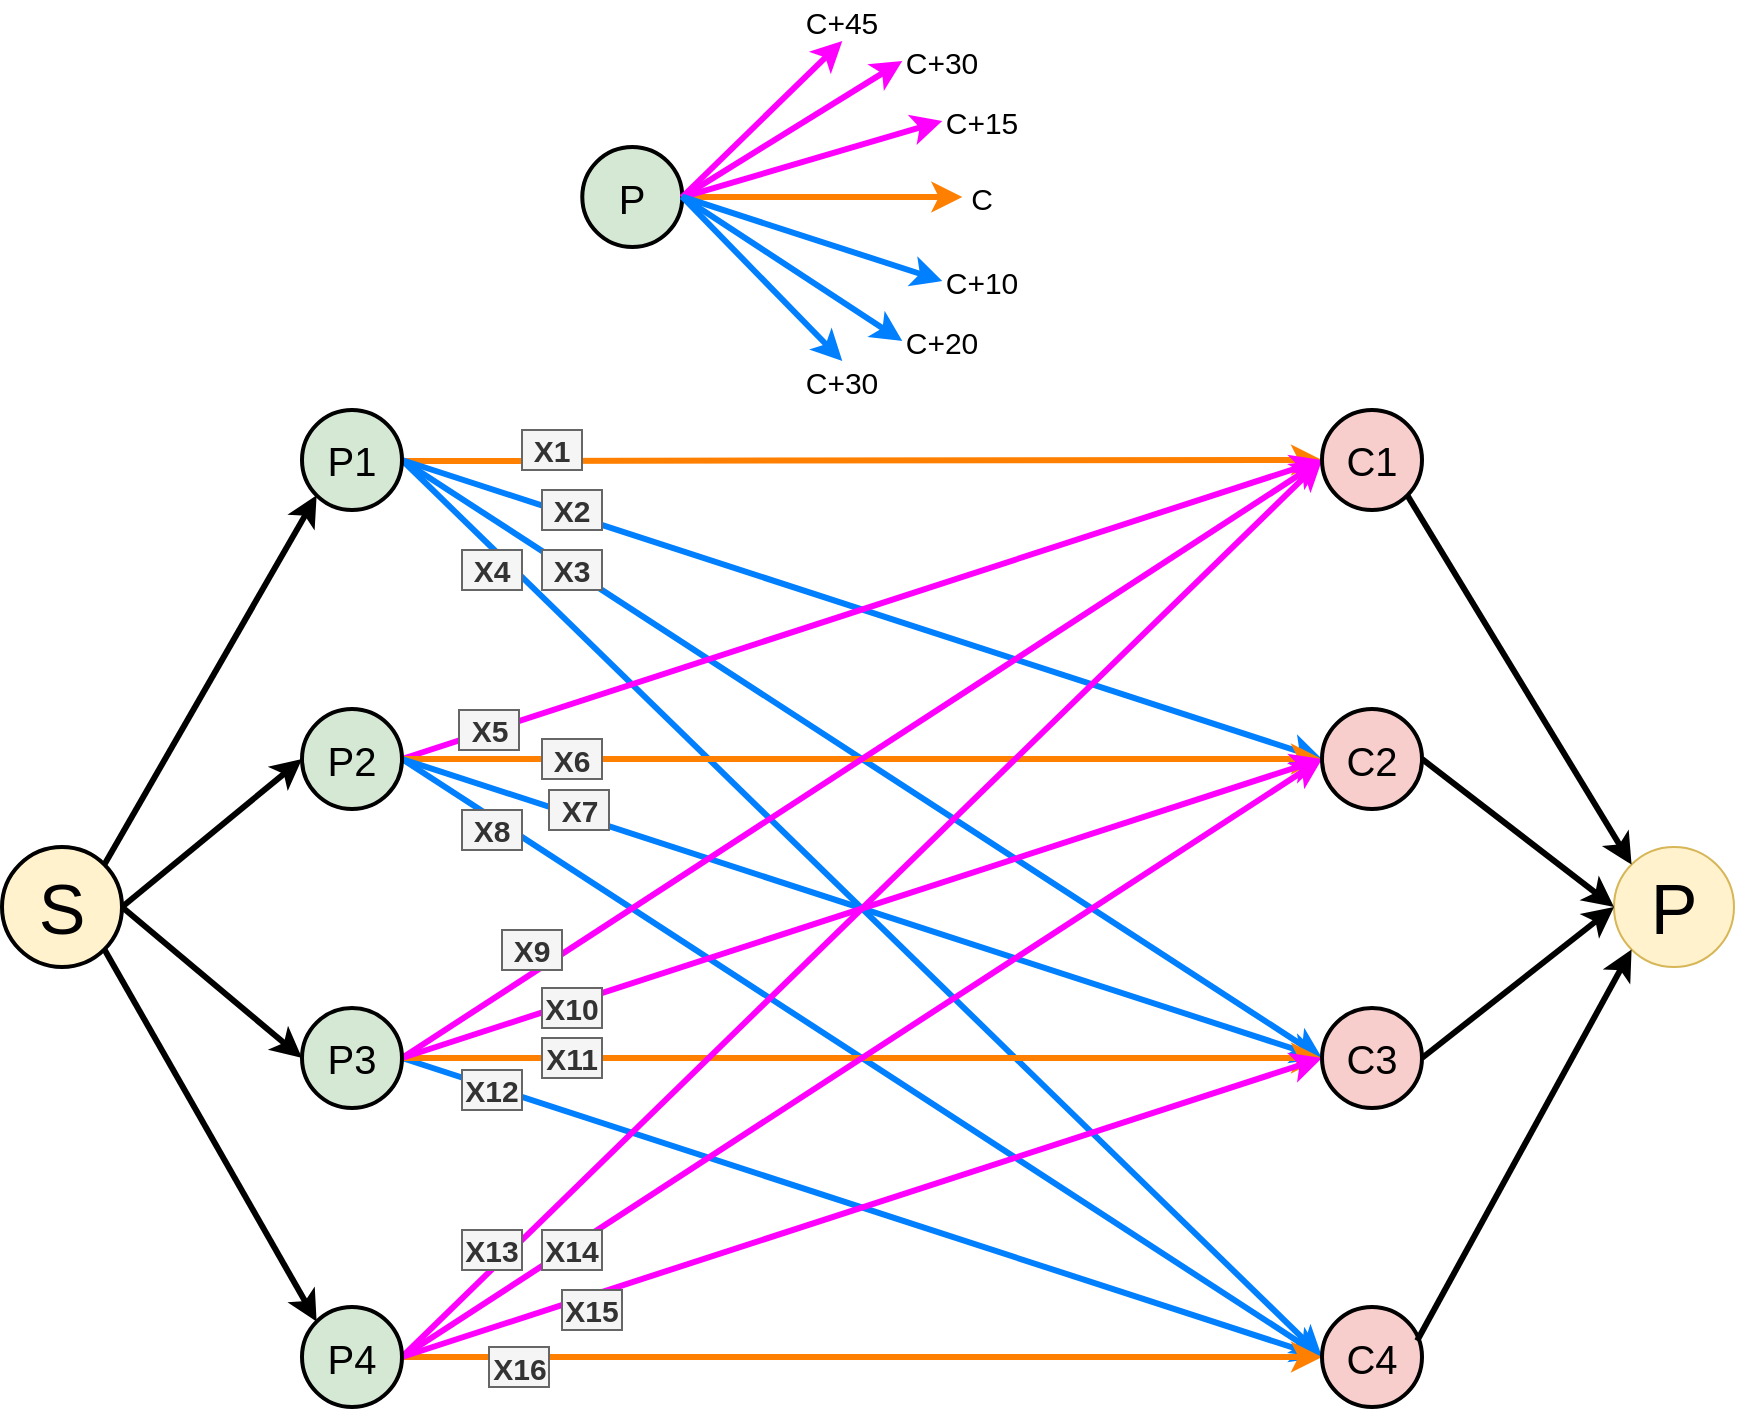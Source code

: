 <mxfile version="10.6.7" type="github"><diagram id="54q8AHIWvU5dr6zCeaiS" name="Page-1"><mxGraphModel dx="1703" dy="1280" grid="1" gridSize="10" guides="1" tooltips="1" connect="1" arrows="1" fold="1" page="1" pageScale="1" pageWidth="827" pageHeight="1169" math="0" shadow="0"><root><mxCell id="0"/><mxCell id="1" parent="0"/><mxCell id="DfcU4KYRPvkW2Zr47mW8-20" style="edgeStyle=none;rounded=0;orthogonalLoop=1;jettySize=auto;html=1;entryX=0;entryY=0.5;entryDx=0;entryDy=0;fillColor=#d5e8d4;strokeColor=#FF8000;strokeWidth=3;" parent="1" target="DfcU4KYRPvkW2Zr47mW8-6" edge="1"><mxGeometry relative="1" as="geometry"><mxPoint x="90" y="255.5" as="sourcePoint"/></mxGeometry></mxCell><mxCell id="DfcU4KYRPvkW2Zr47mW8-21" style="edgeStyle=none;rounded=0;orthogonalLoop=1;jettySize=auto;html=1;exitX=1;exitY=0.5;exitDx=0;exitDy=0;entryX=0;entryY=0.5;entryDx=0;entryDy=0;fillColor=#dae8fc;strokeColor=#007FFF;strokeWidth=3;" parent="1" source="DfcU4KYRPvkW2Zr47mW8-1" target="DfcU4KYRPvkW2Zr47mW8-7" edge="1"><mxGeometry relative="1" as="geometry"/></mxCell><mxCell id="DfcU4KYRPvkW2Zr47mW8-22" style="edgeStyle=none;rounded=0;orthogonalLoop=1;jettySize=auto;html=1;exitX=1;exitY=0.5;exitDx=0;exitDy=0;entryX=0;entryY=0.5;entryDx=0;entryDy=0;fillColor=#dae8fc;strokeColor=#007FFF;strokeWidth=3;" parent="1" source="DfcU4KYRPvkW2Zr47mW8-1" target="DfcU4KYRPvkW2Zr47mW8-8" edge="1"><mxGeometry relative="1" as="geometry"/></mxCell><mxCell id="DfcU4KYRPvkW2Zr47mW8-23" style="edgeStyle=none;rounded=0;orthogonalLoop=1;jettySize=auto;html=1;exitX=1;exitY=0.5;exitDx=0;exitDy=0;entryX=0;entryY=0.5;entryDx=0;entryDy=0;strokeWidth=3;fillColor=#dae8fc;strokeColor=#007FFF;" parent="1" source="DfcU4KYRPvkW2Zr47mW8-1" target="DfcU4KYRPvkW2Zr47mW8-9" edge="1"><mxGeometry relative="1" as="geometry"/></mxCell><mxCell id="DfcU4KYRPvkW2Zr47mW8-1" value="&lt;font style=&quot;font-size: 20px&quot;&gt;P1&lt;/font&gt;" style="ellipse;whiteSpace=wrap;html=1;aspect=fixed;fillColor=#d5e8d4;strokeColor=#000000;strokeWidth=2;" parent="1" vertex="1"><mxGeometry x="40" y="230" width="50" height="50" as="geometry"/></mxCell><mxCell id="DfcU4KYRPvkW2Zr47mW8-24" style="edgeStyle=none;rounded=0;orthogonalLoop=1;jettySize=auto;html=1;entryX=0;entryY=0.5;entryDx=0;entryDy=0;fillColor=#fff2cc;strokeColor=#FF00FF;strokeWidth=3;exitX=1;exitY=0.5;exitDx=0;exitDy=0;" parent="1" source="DfcU4KYRPvkW2Zr47mW8-2" target="DfcU4KYRPvkW2Zr47mW8-6" edge="1"><mxGeometry relative="1" as="geometry"><mxPoint x="80" y="403.5" as="sourcePoint"/></mxGeometry></mxCell><mxCell id="DfcU4KYRPvkW2Zr47mW8-25" style="edgeStyle=none;rounded=0;orthogonalLoop=1;jettySize=auto;html=1;exitX=1;exitY=0.5;exitDx=0;exitDy=0;entryX=0;entryY=0.5;entryDx=0;entryDy=0;fillColor=#d5e8d4;strokeColor=#FF8000;strokeWidth=3;" parent="1" source="DfcU4KYRPvkW2Zr47mW8-2" target="DfcU4KYRPvkW2Zr47mW8-7" edge="1"><mxGeometry relative="1" as="geometry"/></mxCell><mxCell id="DfcU4KYRPvkW2Zr47mW8-26" style="edgeStyle=none;rounded=0;orthogonalLoop=1;jettySize=auto;html=1;exitX=1;exitY=0.5;exitDx=0;exitDy=0;entryX=0;entryY=0.5;entryDx=0;entryDy=0;strokeWidth=3;fillColor=#dae8fc;strokeColor=#007FFF;" parent="1" source="DfcU4KYRPvkW2Zr47mW8-2" target="DfcU4KYRPvkW2Zr47mW8-8" edge="1"><mxGeometry relative="1" as="geometry"/></mxCell><mxCell id="DfcU4KYRPvkW2Zr47mW8-27" style="edgeStyle=none;rounded=0;orthogonalLoop=1;jettySize=auto;html=1;exitX=1;exitY=0.5;exitDx=0;exitDy=0;entryX=0;entryY=0.5;entryDx=0;entryDy=0;strokeWidth=3;fillColor=#dae8fc;strokeColor=#007FFF;" parent="1" source="DfcU4KYRPvkW2Zr47mW8-2" target="DfcU4KYRPvkW2Zr47mW8-9" edge="1"><mxGeometry relative="1" as="geometry"/></mxCell><mxCell id="DfcU4KYRPvkW2Zr47mW8-2" value="&lt;font style=&quot;font-size: 20px&quot;&gt;P2&lt;/font&gt;" style="ellipse;whiteSpace=wrap;html=1;aspect=fixed;fillColor=#d5e8d4;strokeColor=#000000;strokeWidth=2;" parent="1" vertex="1"><mxGeometry x="40" y="379.5" width="50" height="50" as="geometry"/></mxCell><mxCell id="DfcU4KYRPvkW2Zr47mW8-28" style="edgeStyle=none;rounded=0;orthogonalLoop=1;jettySize=auto;html=1;exitX=1;exitY=0.5;exitDx=0;exitDy=0;entryX=0;entryY=0.5;entryDx=0;entryDy=0;strokeColor=#FF00FF;strokeWidth=3;" parent="1" source="DfcU4KYRPvkW2Zr47mW8-3" target="DfcU4KYRPvkW2Zr47mW8-6" edge="1"><mxGeometry relative="1" as="geometry"/></mxCell><mxCell id="DfcU4KYRPvkW2Zr47mW8-30" style="edgeStyle=none;rounded=0;orthogonalLoop=1;jettySize=auto;html=1;exitX=1;exitY=0.5;exitDx=0;exitDy=0;entryX=0;entryY=0.5;entryDx=0;entryDy=0;strokeColor=#007FFF;strokeWidth=3;" parent="1" source="DfcU4KYRPvkW2Zr47mW8-3" target="DfcU4KYRPvkW2Zr47mW8-9" edge="1"><mxGeometry relative="1" as="geometry"/></mxCell><mxCell id="DfcU4KYRPvkW2Zr47mW8-31" style="edgeStyle=none;rounded=0;orthogonalLoop=1;jettySize=auto;html=1;exitX=1;exitY=0.5;exitDx=0;exitDy=0;entryX=0;entryY=0.5;entryDx=0;entryDy=0;strokeWidth=3;fillColor=#d5e8d4;strokeColor=#FF8000;" parent="1" source="DfcU4KYRPvkW2Zr47mW8-3" target="DfcU4KYRPvkW2Zr47mW8-8" edge="1"><mxGeometry relative="1" as="geometry"/></mxCell><mxCell id="DfcU4KYRPvkW2Zr47mW8-32" style="edgeStyle=none;rounded=0;orthogonalLoop=1;jettySize=auto;html=1;exitX=1;exitY=0.5;exitDx=0;exitDy=0;entryX=0;entryY=0.5;entryDx=0;entryDy=0;strokeColor=#FF00FF;strokeWidth=3;" parent="1" source="DfcU4KYRPvkW2Zr47mW8-3" target="DfcU4KYRPvkW2Zr47mW8-7" edge="1"><mxGeometry relative="1" as="geometry"/></mxCell><mxCell id="DfcU4KYRPvkW2Zr47mW8-3" value="&lt;font style=&quot;font-size: 20px&quot;&gt;P3&lt;/font&gt;" style="ellipse;whiteSpace=wrap;html=1;aspect=fixed;fillColor=#d5e8d4;strokeColor=#000000;strokeWidth=2;" parent="1" vertex="1"><mxGeometry x="40" y="529" width="50" height="50" as="geometry"/></mxCell><mxCell id="DfcU4KYRPvkW2Zr47mW8-29" style="edgeStyle=none;rounded=0;orthogonalLoop=1;jettySize=auto;html=1;exitX=1;exitY=0.5;exitDx=0;exitDy=0;entryX=0;entryY=0.5;entryDx=0;entryDy=0;strokeWidth=3;strokeColor=#FF00FF;" parent="1" source="DfcU4KYRPvkW2Zr47mW8-4" target="DfcU4KYRPvkW2Zr47mW8-6" edge="1"><mxGeometry relative="1" as="geometry"/></mxCell><mxCell id="DfcU4KYRPvkW2Zr47mW8-33" style="edgeStyle=none;rounded=0;orthogonalLoop=1;jettySize=auto;html=1;exitX=1;exitY=0.5;exitDx=0;exitDy=0;entryX=0;entryY=0.5;entryDx=0;entryDy=0;fillColor=#d5e8d4;strokeColor=#FF8000;strokeWidth=3;" parent="1" source="DfcU4KYRPvkW2Zr47mW8-4" target="DfcU4KYRPvkW2Zr47mW8-9" edge="1"><mxGeometry relative="1" as="geometry"/></mxCell><mxCell id="DfcU4KYRPvkW2Zr47mW8-34" style="edgeStyle=none;rounded=0;orthogonalLoop=1;jettySize=auto;html=1;exitX=1;exitY=0.5;exitDx=0;exitDy=0;entryX=0;entryY=0.5;entryDx=0;entryDy=0;strokeColor=#FF00FF;strokeWidth=3;" parent="1" source="DfcU4KYRPvkW2Zr47mW8-4" target="DfcU4KYRPvkW2Zr47mW8-8" edge="1"><mxGeometry relative="1" as="geometry"/></mxCell><mxCell id="DfcU4KYRPvkW2Zr47mW8-37" style="edgeStyle=none;rounded=0;orthogonalLoop=1;jettySize=auto;html=1;exitX=1;exitY=0.5;exitDx=0;exitDy=0;entryX=0;entryY=0.5;entryDx=0;entryDy=0;strokeColor=#FF00FF;strokeWidth=3;fontSize=15;" parent="1" source="DfcU4KYRPvkW2Zr47mW8-4" target="DfcU4KYRPvkW2Zr47mW8-7" edge="1"><mxGeometry relative="1" as="geometry"/></mxCell><mxCell id="DfcU4KYRPvkW2Zr47mW8-4" value="&lt;font style=&quot;font-size: 20px&quot;&gt;P4&lt;/font&gt;" style="ellipse;whiteSpace=wrap;html=1;aspect=fixed;fillColor=#d5e8d4;strokeColor=#000000;strokeWidth=2;" parent="1" vertex="1"><mxGeometry x="40" y="678.5" width="50" height="50" as="geometry"/></mxCell><mxCell id="DfcU4KYRPvkW2Zr47mW8-5" value="&lt;font style=&quot;font-size: 35px&quot;&gt;S&lt;/font&gt;" style="ellipse;whiteSpace=wrap;html=1;aspect=fixed;fillColor=#fff2cc;strokeColor=#000000;strokeWidth=2;" parent="1" vertex="1"><mxGeometry x="-110" y="448.5" width="60" height="60" as="geometry"/></mxCell><mxCell id="DfcU4KYRPvkW2Zr47mW8-6" value="&lt;font style=&quot;font-size: 20px&quot;&gt;C1&lt;/font&gt;" style="ellipse;whiteSpace=wrap;html=1;aspect=fixed;fillColor=#f8cecc;strokeColor=#000000;strokeWidth=2;" parent="1" vertex="1"><mxGeometry x="550" y="230" width="50" height="50" as="geometry"/></mxCell><mxCell id="DfcU4KYRPvkW2Zr47mW8-7" value="&lt;font style=&quot;font-size: 20px&quot;&gt;C2&lt;/font&gt;" style="ellipse;whiteSpace=wrap;html=1;aspect=fixed;fillColor=#f8cecc;strokeColor=#000000;strokeWidth=2;" parent="1" vertex="1"><mxGeometry x="550" y="379.5" width="50" height="50" as="geometry"/></mxCell><mxCell id="DfcU4KYRPvkW2Zr47mW8-8" value="&lt;font style=&quot;font-size: 20px&quot;&gt;C3&lt;/font&gt;" style="ellipse;whiteSpace=wrap;html=1;aspect=fixed;fillColor=#f8cecc;strokeColor=#000000;strokeWidth=2;" parent="1" vertex="1"><mxGeometry x="550" y="529" width="50" height="50" as="geometry"/></mxCell><mxCell id="DfcU4KYRPvkW2Zr47mW8-9" value="&lt;font style=&quot;font-size: 20px&quot;&gt;C4&lt;/font&gt;" style="ellipse;whiteSpace=wrap;html=1;aspect=fixed;fillColor=#f8cecc;strokeColor=#000000;strokeWidth=2;" parent="1" vertex="1"><mxGeometry x="550" y="678.5" width="50" height="50" as="geometry"/></mxCell><mxCell id="DfcU4KYRPvkW2Zr47mW8-10" value="&lt;font style=&quot;font-size: 35px&quot;&gt;P&lt;/font&gt;" style="ellipse;whiteSpace=wrap;html=1;aspect=fixed;fillColor=#fff2cc;strokeColor=#d6b656;" parent="1" vertex="1"><mxGeometry x="696" y="448.5" width="60" height="60" as="geometry"/></mxCell><mxCell id="DfcU4KYRPvkW2Zr47mW8-12" value="" style="endArrow=classic;html=1;entryX=0;entryY=1;entryDx=0;entryDy=0;exitX=1;exitY=0;exitDx=0;exitDy=0;strokeWidth=3;" parent="1" source="DfcU4KYRPvkW2Zr47mW8-5" target="DfcU4KYRPvkW2Zr47mW8-1" edge="1"><mxGeometry width="50" height="50" relative="1" as="geometry"><mxPoint x="-110" y="868.5" as="sourcePoint"/><mxPoint x="-60" y="818.5" as="targetPoint"/></mxGeometry></mxCell><mxCell id="DfcU4KYRPvkW2Zr47mW8-13" value="" style="endArrow=classic;html=1;entryX=0;entryY=0.5;entryDx=0;entryDy=0;exitX=1;exitY=0.5;exitDx=0;exitDy=0;strokeWidth=3;" parent="1" source="DfcU4KYRPvkW2Zr47mW8-5" target="DfcU4KYRPvkW2Zr47mW8-2" edge="1"><mxGeometry width="50" height="50" relative="1" as="geometry"><mxPoint x="-71.143" y="662.786" as="sourcePoint"/><mxPoint x="34.571" y="478.5" as="targetPoint"/></mxGeometry></mxCell><mxCell id="DfcU4KYRPvkW2Zr47mW8-14" value="" style="endArrow=classic;html=1;entryX=0;entryY=0.5;entryDx=0;entryDy=0;strokeWidth=3;" parent="1" target="DfcU4KYRPvkW2Zr47mW8-3" edge="1"><mxGeometry width="50" height="50" relative="1" as="geometry"><mxPoint x="-50" y="478.5" as="sourcePoint"/><mxPoint x="50.429" y="413.929" as="targetPoint"/></mxGeometry></mxCell><mxCell id="DfcU4KYRPvkW2Zr47mW8-15" value="" style="endArrow=classic;html=1;entryX=0;entryY=0;entryDx=0;entryDy=0;exitX=1;exitY=1;exitDx=0;exitDy=0;strokeWidth=3;" parent="1" source="DfcU4KYRPvkW2Zr47mW8-5" target="DfcU4KYRPvkW2Zr47mW8-4" edge="1"><mxGeometry width="50" height="50" relative="1" as="geometry"><mxPoint x="-48.143" y="466.786" as="sourcePoint"/><mxPoint x="57.571" y="282.5" as="targetPoint"/></mxGeometry></mxCell><mxCell id="DfcU4KYRPvkW2Zr47mW8-16" value="" style="endArrow=classic;html=1;exitX=1;exitY=1;exitDx=0;exitDy=0;strokeWidth=3;entryX=0;entryY=0;entryDx=0;entryDy=0;" parent="1" source="DfcU4KYRPvkW2Zr47mW8-6" target="DfcU4KYRPvkW2Zr47mW8-10" edge="1"><mxGeometry width="50" height="50" relative="1" as="geometry"><mxPoint x="-48.143" y="509.643" as="sourcePoint"/><mxPoint x="710" y="448.5" as="targetPoint"/><Array as="points"/></mxGeometry></mxCell><mxCell id="DfcU4KYRPvkW2Zr47mW8-17" value="" style="endArrow=classic;html=1;exitX=0.951;exitY=0.337;exitDx=0;exitDy=0;entryX=0;entryY=1;entryDx=0;entryDy=0;exitPerimeter=0;strokeWidth=3;" parent="1" source="DfcU4KYRPvkW2Zr47mW8-9" target="DfcU4KYRPvkW2Zr47mW8-10" edge="1"><mxGeometry width="50" height="50" relative="1" as="geometry"><mxPoint x="603.286" y="282.5" as="sourcePoint"/><mxPoint x="720" y="458.5" as="targetPoint"/><Array as="points"/></mxGeometry></mxCell><mxCell id="DfcU4KYRPvkW2Zr47mW8-18" value="" style="endArrow=classic;html=1;exitX=1;exitY=0.5;exitDx=0;exitDy=0;entryX=0;entryY=0.5;entryDx=0;entryDy=0;strokeWidth=3;" parent="1" source="DfcU4KYRPvkW2Zr47mW8-8" target="DfcU4KYRPvkW2Zr47mW8-10" edge="1"><mxGeometry width="50" height="50" relative="1" as="geometry"><mxPoint x="607.571" y="705.357" as="sourcePoint"/><mxPoint x="714.714" y="509.643" as="targetPoint"/><Array as="points"/></mxGeometry></mxCell><mxCell id="DfcU4KYRPvkW2Zr47mW8-19" value="" style="endArrow=classic;html=1;exitX=1;exitY=0.5;exitDx=0;exitDy=0;entryX=0;entryY=0.5;entryDx=0;entryDy=0;strokeWidth=3;" parent="1" source="DfcU4KYRPvkW2Zr47mW8-7" target="DfcU4KYRPvkW2Zr47mW8-10" edge="1"><mxGeometry width="50" height="50" relative="1" as="geometry"><mxPoint x="610.429" y="563.929" as="sourcePoint"/><mxPoint x="706.143" y="488.214" as="targetPoint"/><Array as="points"/></mxGeometry></mxCell><mxCell id="DfcU4KYRPvkW2Zr47mW8-41" style="edgeStyle=none;rounded=0;orthogonalLoop=1;jettySize=auto;html=1;exitX=1;exitY=0.5;exitDx=0;exitDy=0;fillColor=#d5e8d4;strokeColor=#FF8000;strokeWidth=3;" parent="1" source="DfcU4KYRPvkW2Zr47mW8-44" edge="1"><mxGeometry relative="1" as="geometry"><mxPoint x="370.147" y="123.5" as="targetPoint"/></mxGeometry></mxCell><mxCell id="DfcU4KYRPvkW2Zr47mW8-44" value="&lt;font style=&quot;font-size: 20px&quot;&gt;P&lt;/font&gt;" style="ellipse;whiteSpace=wrap;html=1;aspect=fixed;fillColor=#d5e8d4;strokeColor=#000000;strokeWidth=2;" parent="1" vertex="1"><mxGeometry x="180.147" y="98.5" width="50" height="50" as="geometry"/></mxCell><mxCell id="DfcU4KYRPvkW2Zr47mW8-48" value="C" style="text;html=1;strokeColor=none;fillColor=none;align=center;verticalAlign=middle;whiteSpace=wrap;rounded=0;fontSize=15;" parent="1" vertex="1"><mxGeometry x="360.147" y="113.5" width="40" height="20" as="geometry"/></mxCell><mxCell id="DfcU4KYRPvkW2Zr47mW8-49" value="C+10" style="text;html=1;strokeColor=none;fillColor=none;align=center;verticalAlign=middle;whiteSpace=wrap;rounded=0;fontSize=15;" parent="1" vertex="1"><mxGeometry x="360.147" y="155.5" width="40" height="20" as="geometry"/></mxCell><mxCell id="DfcU4KYRPvkW2Zr47mW8-51" value="C+20" style="text;html=1;strokeColor=none;fillColor=none;align=center;verticalAlign=middle;whiteSpace=wrap;rounded=0;fontSize=15;" parent="1" vertex="1"><mxGeometry x="340.147" y="185.5" width="40" height="20" as="geometry"/></mxCell><mxCell id="DfcU4KYRPvkW2Zr47mW8-53" value="C+30" style="text;html=1;strokeColor=none;fillColor=none;align=center;verticalAlign=middle;whiteSpace=wrap;rounded=0;fontSize=15;" parent="1" vertex="1"><mxGeometry x="290" y="205.5" width="40" height="20" as="geometry"/></mxCell><mxCell id="DfcU4KYRPvkW2Zr47mW8-60" style="edgeStyle=none;rounded=0;orthogonalLoop=1;jettySize=auto;html=1;exitX=1;exitY=0.5;exitDx=0;exitDy=0;strokeWidth=3;strokeColor=#FF00FF;" parent="1" edge="1"><mxGeometry relative="1" as="geometry"><mxPoint x="229.98" y="123.667" as="sourcePoint"/><mxPoint x="310.147" y="45.5" as="targetPoint"/></mxGeometry></mxCell><mxCell id="DfcU4KYRPvkW2Zr47mW8-61" style="edgeStyle=none;rounded=0;orthogonalLoop=1;jettySize=auto;html=1;exitX=1;exitY=0.5;exitDx=0;exitDy=0;strokeColor=#FF00FF;strokeWidth=3;" parent="1" edge="1"><mxGeometry relative="1" as="geometry"><mxPoint x="229.98" y="123.667" as="sourcePoint"/><mxPoint x="360.147" y="85.5" as="targetPoint"/></mxGeometry></mxCell><mxCell id="DfcU4KYRPvkW2Zr47mW8-62" style="edgeStyle=none;rounded=0;orthogonalLoop=1;jettySize=auto;html=1;exitX=1;exitY=0.5;exitDx=0;exitDy=0;strokeColor=#FF00FF;strokeWidth=3;fontSize=15;" parent="1" edge="1"><mxGeometry relative="1" as="geometry"><mxPoint x="229.98" y="123.667" as="sourcePoint"/><mxPoint x="340.147" y="55.5" as="targetPoint"/></mxGeometry></mxCell><mxCell id="DfcU4KYRPvkW2Zr47mW8-63" style="edgeStyle=none;rounded=0;orthogonalLoop=1;jettySize=auto;html=1;exitX=1;exitY=0.5;exitDx=0;exitDy=0;fillColor=#dae8fc;strokeColor=#007FFF;strokeWidth=3;" parent="1" edge="1"><mxGeometry relative="1" as="geometry"><mxPoint x="230.052" y="123.357" as="sourcePoint"/><mxPoint x="360.147" y="165.5" as="targetPoint"/></mxGeometry></mxCell><mxCell id="DfcU4KYRPvkW2Zr47mW8-64" style="edgeStyle=none;rounded=0;orthogonalLoop=1;jettySize=auto;html=1;exitX=1;exitY=0.5;exitDx=0;exitDy=0;fillColor=#dae8fc;strokeColor=#007FFF;strokeWidth=3;" parent="1" edge="1"><mxGeometry relative="1" as="geometry"><mxPoint x="230.052" y="123.357" as="sourcePoint"/><mxPoint x="340.147" y="195.5" as="targetPoint"/></mxGeometry></mxCell><mxCell id="DfcU4KYRPvkW2Zr47mW8-65" style="edgeStyle=none;rounded=0;orthogonalLoop=1;jettySize=auto;html=1;exitX=1;exitY=0.5;exitDx=0;exitDy=0;strokeWidth=3;fillColor=#dae8fc;strokeColor=#007FFF;" parent="1" edge="1"><mxGeometry relative="1" as="geometry"><mxPoint x="230.052" y="123.357" as="sourcePoint"/><mxPoint x="310.147" y="205.5" as="targetPoint"/></mxGeometry></mxCell><mxCell id="DfcU4KYRPvkW2Zr47mW8-66" value="&lt;div&gt;C+30&lt;/div&gt;" style="text;html=1;strokeColor=none;fillColor=none;align=center;verticalAlign=middle;whiteSpace=wrap;rounded=0;fontSize=15;" parent="1" vertex="1"><mxGeometry x="340.147" y="45.5" width="40" height="20" as="geometry"/></mxCell><mxCell id="DfcU4KYRPvkW2Zr47mW8-67" value="&lt;div&gt;C+15&lt;/div&gt;" style="text;html=1;strokeColor=none;fillColor=none;align=center;verticalAlign=middle;whiteSpace=wrap;rounded=0;fontSize=15;" parent="1" vertex="1"><mxGeometry x="360.147" y="75.5" width="40" height="20" as="geometry"/></mxCell><mxCell id="DfcU4KYRPvkW2Zr47mW8-68" value="&lt;div&gt;C+45&lt;/div&gt;" style="text;html=1;strokeColor=none;fillColor=none;align=center;verticalAlign=middle;whiteSpace=wrap;rounded=0;fontSize=15;" parent="1" vertex="1"><mxGeometry x="290.147" y="25.5" width="40" height="20" as="geometry"/></mxCell><mxCell id="DfcU4KYRPvkW2Zr47mW8-70" value="&lt;b&gt;X16&lt;/b&gt;" style="text;html=1;strokeColor=#666666;fillColor=#f5f5f5;align=center;verticalAlign=middle;whiteSpace=wrap;rounded=0;fontSize=15;fontColor=#333333;" parent="1" vertex="1"><mxGeometry x="133.5" y="698.5" width="30" height="20" as="geometry"/></mxCell><mxCell id="DfcU4KYRPvkW2Zr47mW8-73" value="&lt;b&gt;X15&lt;/b&gt;" style="text;html=1;strokeColor=#666666;fillColor=#f5f5f5;align=center;verticalAlign=middle;whiteSpace=wrap;rounded=0;fontSize=15;fontColor=#333333;" parent="1" vertex="1"><mxGeometry x="170" y="670" width="30" height="20" as="geometry"/></mxCell><mxCell id="DfcU4KYRPvkW2Zr47mW8-74" value="&lt;div&gt;&lt;b&gt;X14&lt;/b&gt;&lt;/div&gt;" style="text;html=1;strokeColor=#666666;fillColor=#f5f5f5;align=center;verticalAlign=middle;whiteSpace=wrap;rounded=0;fontSize=15;fontColor=#333333;" parent="1" vertex="1"><mxGeometry x="160" y="640" width="30" height="20" as="geometry"/></mxCell><mxCell id="DfcU4KYRPvkW2Zr47mW8-75" value="&lt;div&gt;&lt;b&gt;X10&lt;/b&gt;&lt;/div&gt;" style="text;html=1;strokeColor=#666666;fillColor=#f5f5f5;align=center;verticalAlign=middle;whiteSpace=wrap;rounded=0;fontSize=15;fontColor=#333333;" parent="1" vertex="1"><mxGeometry x="160" y="519" width="30" height="20" as="geometry"/></mxCell><mxCell id="DfcU4KYRPvkW2Zr47mW8-78" value="&lt;div&gt;&lt;b&gt;X13&lt;/b&gt;&lt;/div&gt;" style="text;html=1;strokeColor=#666666;fillColor=#f5f5f5;align=center;verticalAlign=middle;whiteSpace=wrap;rounded=0;fontSize=15;fontColor=#333333;" parent="1" vertex="1"><mxGeometry x="120" y="640" width="30" height="20" as="geometry"/></mxCell><mxCell id="DfcU4KYRPvkW2Zr47mW8-80" value="&lt;div&gt;&lt;b&gt;X12&lt;/b&gt;&lt;/div&gt;" style="text;html=1;strokeColor=#666666;fillColor=#f5f5f5;align=center;verticalAlign=middle;whiteSpace=wrap;rounded=0;fontSize=15;fontColor=#333333;" parent="1" vertex="1"><mxGeometry x="120" y="560" width="30" height="20" as="geometry"/></mxCell><mxCell id="DfcU4KYRPvkW2Zr47mW8-81" value="&lt;div&gt;&lt;b&gt;X11&lt;/b&gt;&lt;/div&gt;" style="text;html=1;strokeColor=#666666;fillColor=#f5f5f5;align=center;verticalAlign=middle;whiteSpace=wrap;rounded=0;fontSize=15;fontColor=#333333;" parent="1" vertex="1"><mxGeometry x="160" y="544" width="30" height="20" as="geometry"/></mxCell><mxCell id="DfcU4KYRPvkW2Zr47mW8-82" value="&lt;div&gt;&lt;b&gt;X8&lt;/b&gt;&lt;/div&gt;" style="text;html=1;strokeColor=#666666;fillColor=#f5f5f5;align=center;verticalAlign=middle;whiteSpace=wrap;rounded=0;fontSize=15;fontColor=#333333;" parent="1" vertex="1"><mxGeometry x="120" y="430" width="30" height="20" as="geometry"/></mxCell><mxCell id="DfcU4KYRPvkW2Zr47mW8-84" value="&lt;div&gt;&lt;b&gt;X9&lt;/b&gt;&lt;/div&gt;" style="text;html=1;align=center;verticalAlign=middle;whiteSpace=wrap;rounded=0;fontSize=15;fillColor=#f5f5f5;strokeColor=#666666;fontColor=#333333;" parent="1" vertex="1"><mxGeometry x="140" y="490" width="30" height="20" as="geometry"/></mxCell><mxCell id="DfcU4KYRPvkW2Zr47mW8-85" value="&lt;div&gt;&lt;b&gt;X6&lt;/b&gt;&lt;/div&gt;" style="text;html=1;strokeColor=#666666;fillColor=#f5f5f5;align=center;verticalAlign=middle;whiteSpace=wrap;rounded=0;fontSize=15;fontColor=#333333;" parent="1" vertex="1"><mxGeometry x="160" y="394.5" width="30" height="20" as="geometry"/></mxCell><mxCell id="DfcU4KYRPvkW2Zr47mW8-86" value="&lt;div&gt;&lt;b&gt;X7&lt;/b&gt;&lt;/div&gt;" style="text;html=1;strokeColor=#666666;fillColor=#f5f5f5;align=center;verticalAlign=middle;whiteSpace=wrap;rounded=0;fontSize=15;fontColor=#333333;" parent="1" vertex="1"><mxGeometry x="163.5" y="420" width="30" height="20" as="geometry"/></mxCell><mxCell id="DfcU4KYRPvkW2Zr47mW8-88" value="&lt;div&gt;&lt;b&gt;X5&lt;/b&gt;&lt;/div&gt;" style="text;html=1;strokeColor=#666666;fillColor=#f5f5f5;align=center;verticalAlign=middle;whiteSpace=wrap;rounded=0;fontSize=15;fontColor=#333333;" parent="1" vertex="1"><mxGeometry x="118.5" y="380" width="30" height="20" as="geometry"/></mxCell><mxCell id="DfcU4KYRPvkW2Zr47mW8-94" value="&lt;div&gt;&lt;b&gt;X4&lt;/b&gt;&lt;/div&gt;" style="text;html=1;strokeColor=#666666;fillColor=#f5f5f5;align=center;verticalAlign=middle;whiteSpace=wrap;rounded=0;fontSize=15;fontColor=#333333;" parent="1" vertex="1"><mxGeometry x="120" y="300" width="30" height="20" as="geometry"/></mxCell><mxCell id="DfcU4KYRPvkW2Zr47mW8-96" value="&lt;div&gt;&lt;b&gt;X1&lt;/b&gt;&lt;/div&gt;" style="text;html=1;strokeColor=#666666;fillColor=#f5f5f5;align=center;verticalAlign=middle;whiteSpace=wrap;rounded=0;fontSize=15;fontColor=#333333;" parent="1" vertex="1"><mxGeometry x="150" y="240" width="30" height="20" as="geometry"/></mxCell><mxCell id="DfcU4KYRPvkW2Zr47mW8-98" value="&lt;div&gt;&lt;b&gt;X3&lt;/b&gt;&lt;/div&gt;" style="text;html=1;strokeColor=#666666;fillColor=#f5f5f5;align=center;verticalAlign=middle;whiteSpace=wrap;rounded=0;fontSize=15;fontColor=#333333;" parent="1" vertex="1"><mxGeometry x="160" y="300" width="30" height="20" as="geometry"/></mxCell><mxCell id="DfcU4KYRPvkW2Zr47mW8-99" value="&lt;div&gt;&lt;b&gt;X2&lt;/b&gt;&lt;/div&gt;" style="text;html=1;strokeColor=#666666;fillColor=#f5f5f5;align=center;verticalAlign=middle;whiteSpace=wrap;rounded=0;fontSize=15;fontColor=#333333;" parent="1" vertex="1"><mxGeometry x="160" y="270" width="30" height="20" as="geometry"/></mxCell></root></mxGraphModel></diagram></mxfile>